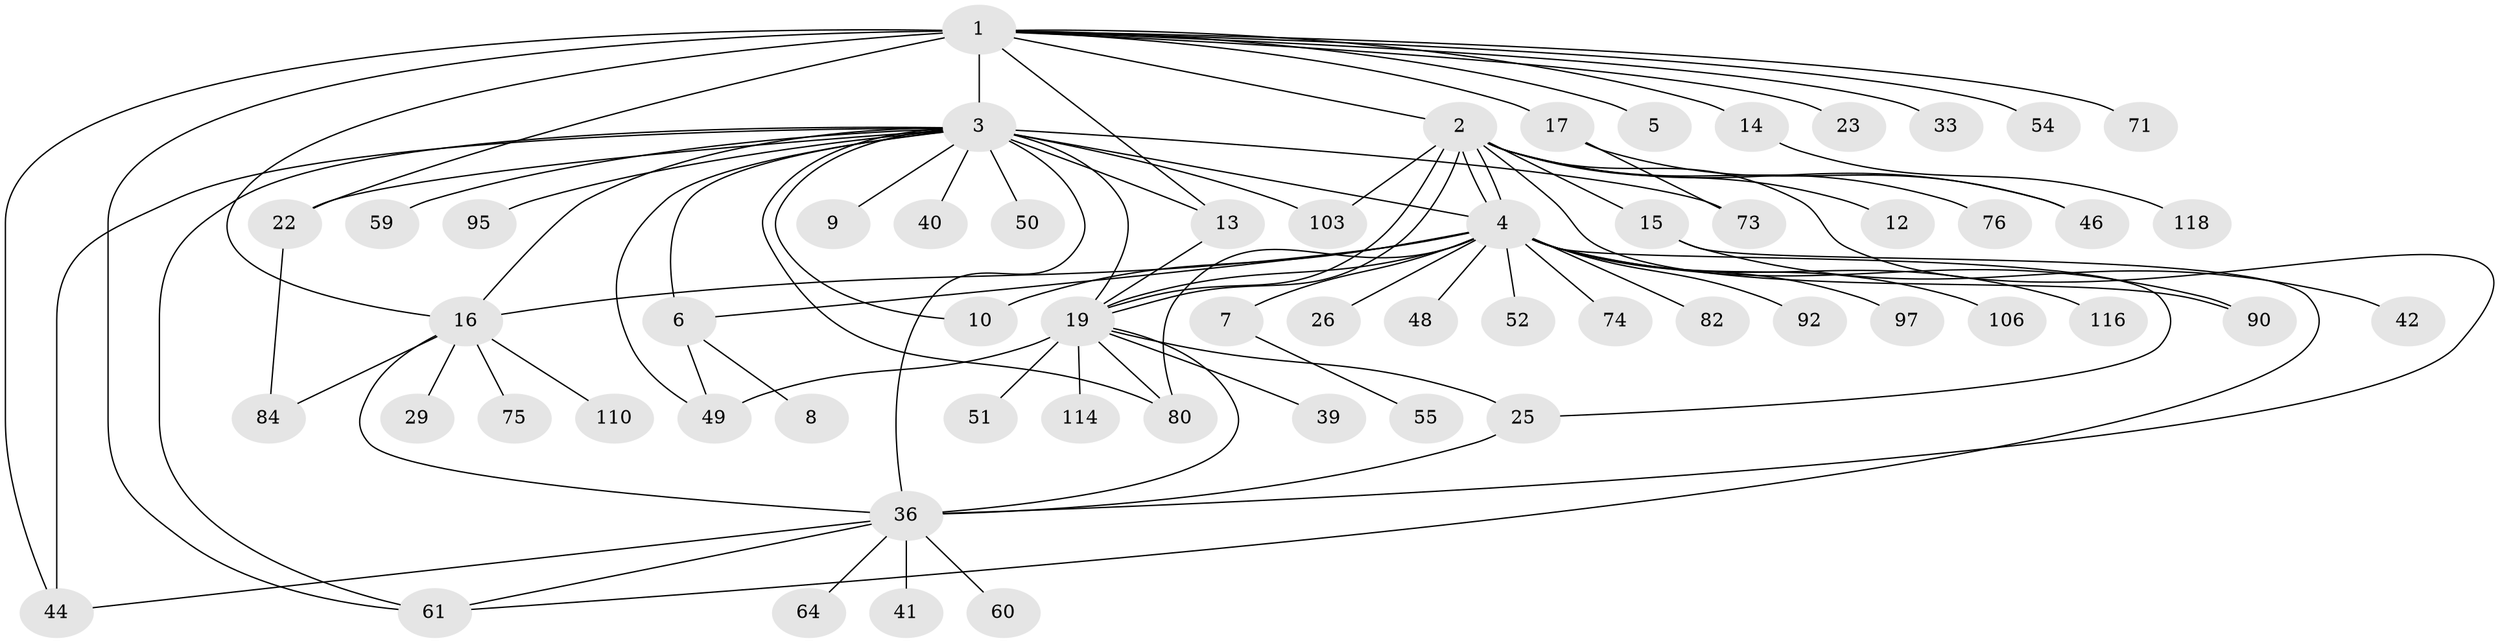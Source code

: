 // original degree distribution, {12: 0.01694915254237288, 23: 0.00847457627118644, 21: 0.00847457627118644, 1: 0.4745762711864407, 6: 0.03389830508474576, 2: 0.19491525423728814, 13: 0.00847457627118644, 3: 0.1440677966101695, 8: 0.00847457627118644, 7: 0.00847457627118644, 4: 0.059322033898305086, 9: 0.01694915254237288, 10: 0.00847457627118644, 5: 0.00847457627118644}
// Generated by graph-tools (version 1.1) at 2025/14/03/09/25 04:14:46]
// undirected, 59 vertices, 89 edges
graph export_dot {
graph [start="1"]
  node [color=gray90,style=filled];
  1 [super="+11"];
  2;
  3 [super="+34+21+32+37+24+30+117+96+99+63+53+35+72"];
  4 [super="+18+20+69"];
  5;
  6;
  7 [super="+28"];
  8;
  9;
  10;
  12;
  13;
  14;
  15;
  16;
  17;
  19 [super="+47+38"];
  22;
  23;
  25 [super="+91"];
  26 [super="+31"];
  29;
  33;
  36 [super="+43+81+57"];
  39;
  40;
  41;
  42 [super="+115"];
  44 [super="+58"];
  46;
  48;
  49 [super="+66"];
  50;
  51;
  52 [super="+111+56+62"];
  54;
  55;
  59;
  60;
  61 [super="+68+85"];
  64;
  71;
  73 [super="+107"];
  74;
  75;
  76;
  80 [super="+88+89"];
  82;
  84 [super="+112"];
  90 [super="+100"];
  92;
  95;
  97;
  103;
  106;
  110;
  114;
  116;
  118;
  1 -- 2;
  1 -- 3 [weight=7];
  1 -- 5;
  1 -- 16;
  1 -- 23;
  1 -- 33;
  1 -- 44;
  1 -- 61;
  1 -- 71;
  1 -- 13;
  1 -- 14;
  1 -- 17;
  1 -- 54;
  1 -- 22;
  2 -- 4;
  2 -- 4;
  2 -- 12;
  2 -- 15;
  2 -- 19;
  2 -- 19;
  2 -- 36;
  2 -- 46;
  2 -- 76;
  2 -- 103;
  2 -- 90;
  3 -- 4 [weight=2];
  3 -- 6 [weight=3];
  3 -- 9;
  3 -- 10;
  3 -- 13;
  3 -- 36 [weight=3];
  3 -- 73;
  3 -- 16;
  3 -- 103;
  3 -- 49 [weight=2];
  3 -- 40;
  3 -- 80 [weight=2];
  3 -- 50;
  3 -- 95;
  3 -- 59;
  3 -- 22;
  3 -- 61;
  3 -- 19 [weight=2];
  3 -- 44;
  4 -- 6;
  4 -- 7;
  4 -- 10;
  4 -- 16;
  4 -- 25;
  4 -- 52;
  4 -- 74;
  4 -- 80;
  4 -- 82;
  4 -- 90;
  4 -- 92;
  4 -- 106;
  4 -- 116;
  4 -- 19 [weight=2];
  4 -- 48;
  4 -- 97;
  4 -- 26;
  6 -- 8;
  6 -- 49;
  7 -- 55;
  13 -- 19;
  14 -- 118;
  15 -- 42;
  15 -- 61;
  16 -- 29;
  16 -- 36;
  16 -- 75;
  16 -- 84;
  16 -- 110;
  17 -- 46;
  17 -- 73;
  19 -- 39;
  19 -- 51;
  19 -- 80;
  19 -- 36;
  19 -- 49;
  19 -- 114;
  19 -- 25;
  22 -- 84;
  25 -- 36;
  36 -- 41;
  36 -- 64;
  36 -- 60;
  36 -- 44;
  36 -- 61;
}
